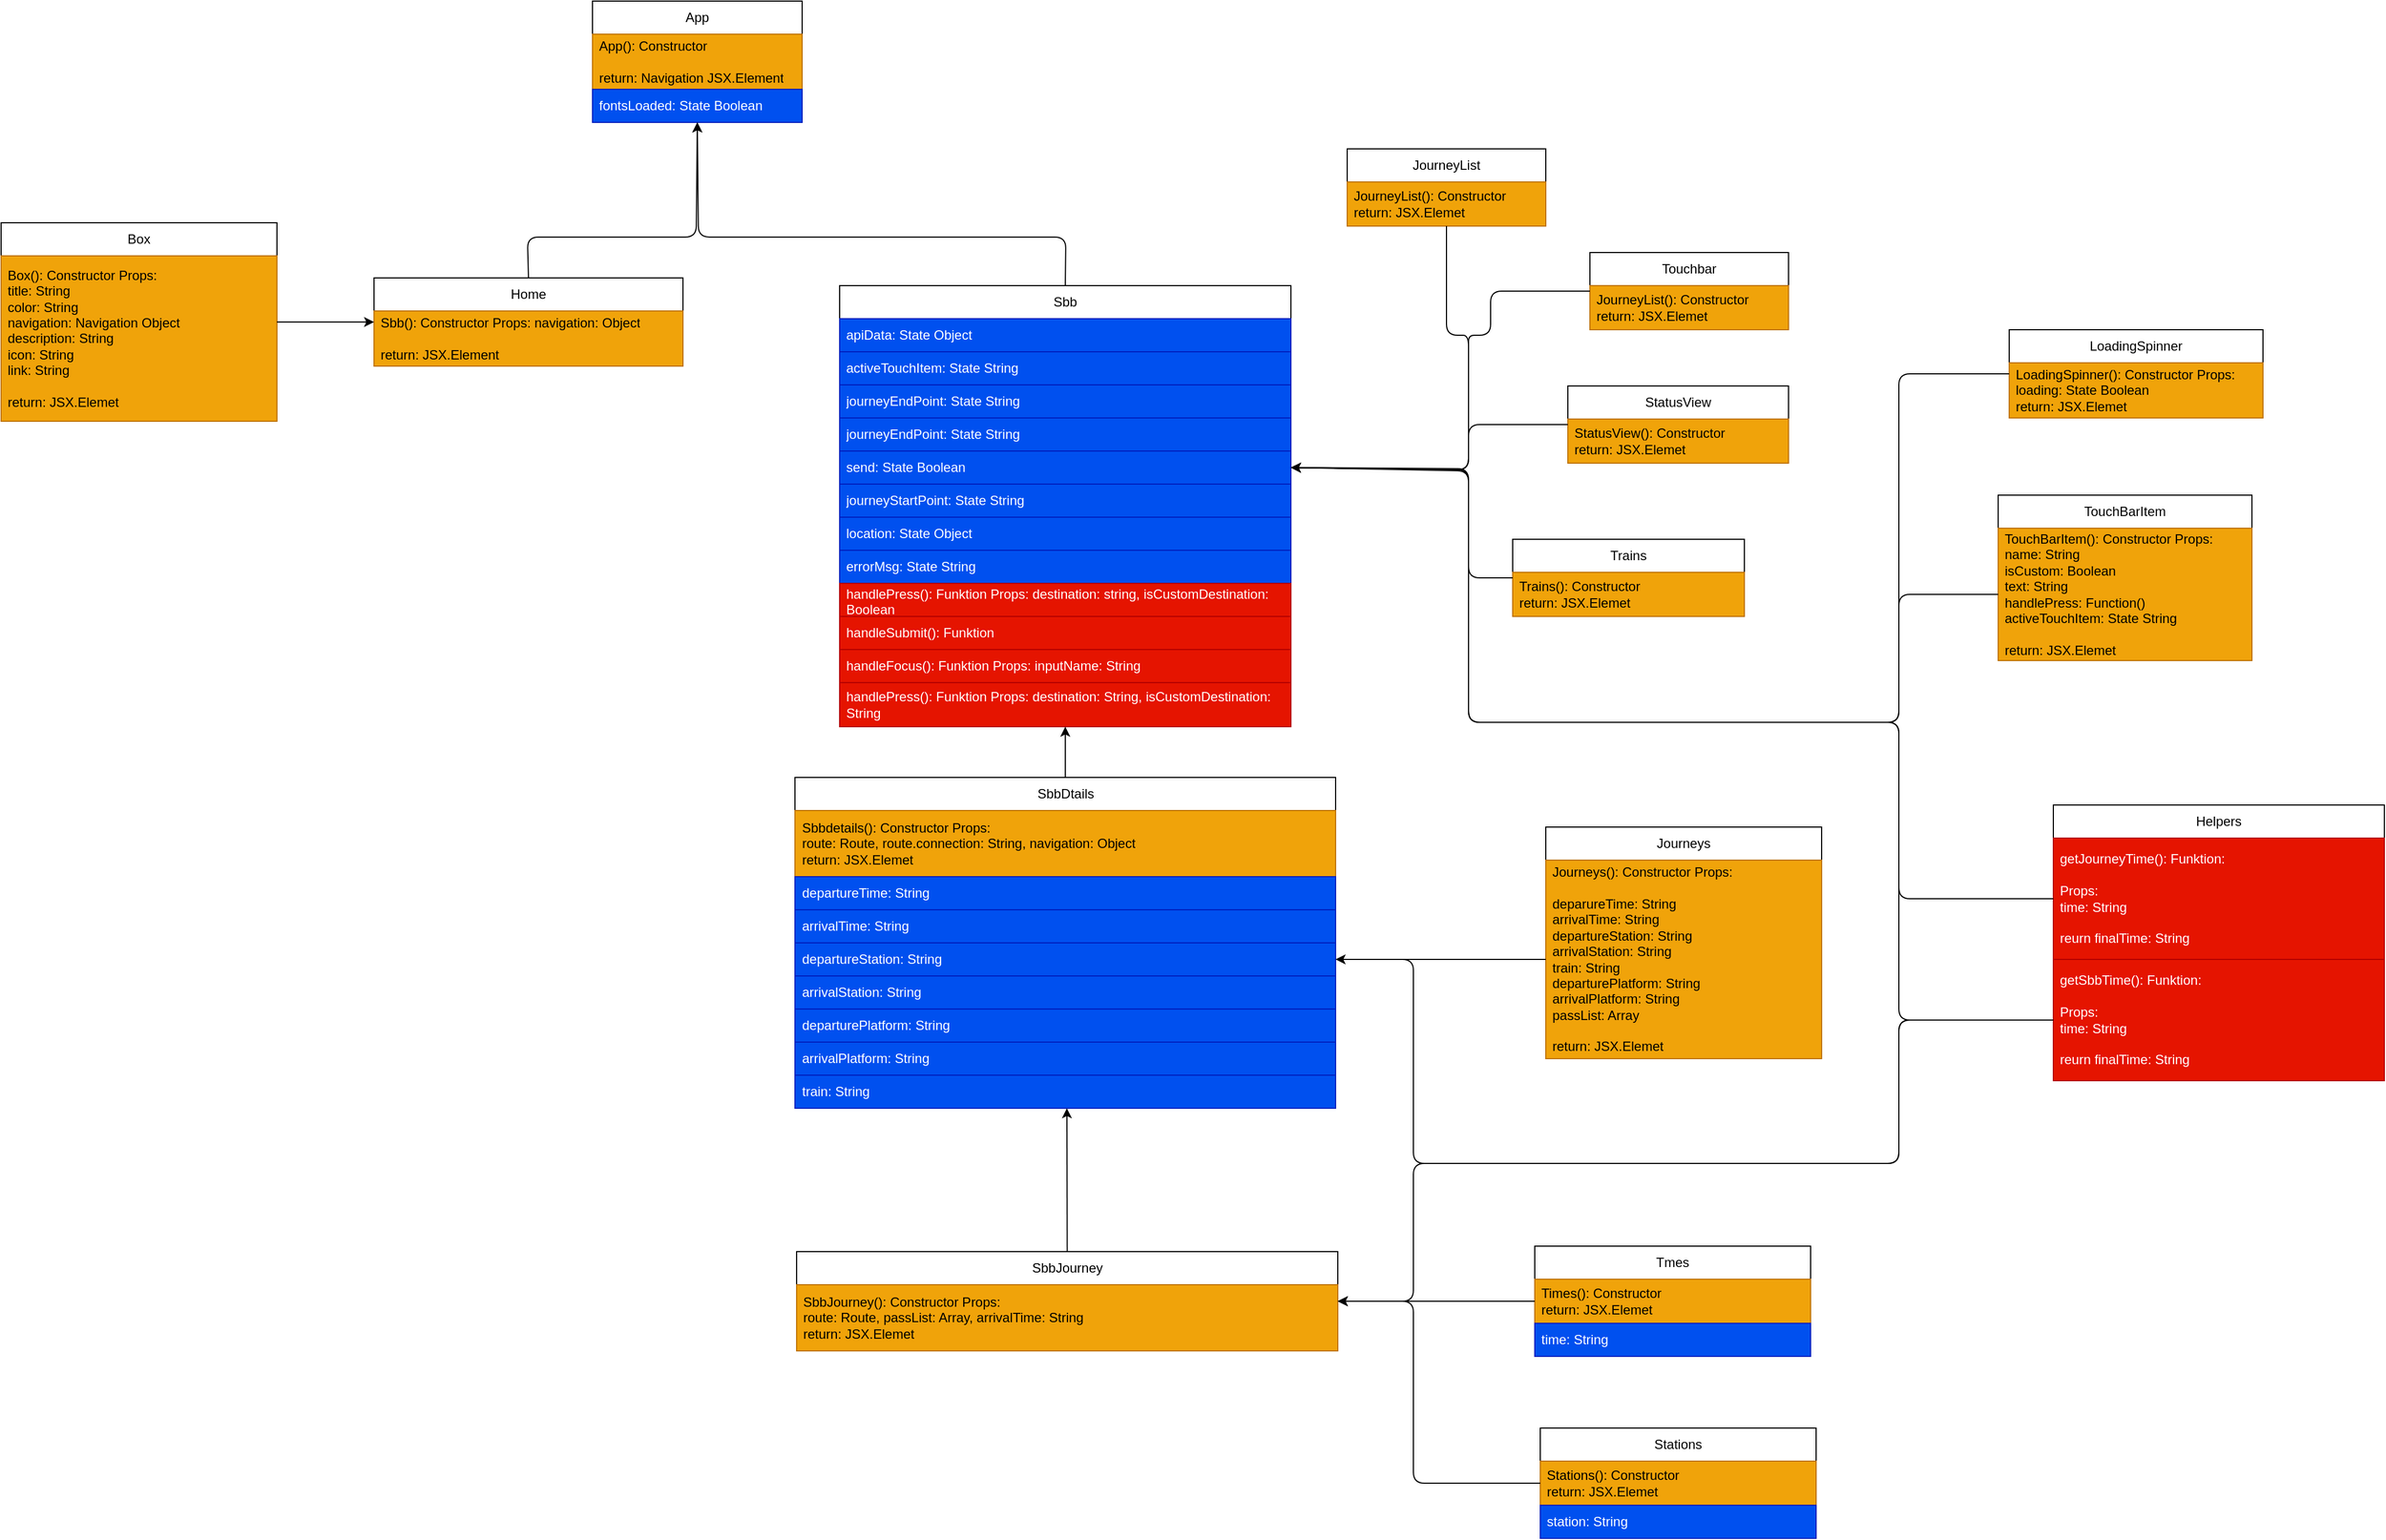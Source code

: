 <mxfile>
    <diagram id="PKPzsPuSvtrFh9qEeBRn" name="Page-1">
        <mxGraphModel dx="2657" dy="1499" grid="0" gridSize="10" guides="1" tooltips="1" connect="1" arrows="1" fold="1" page="0" pageScale="1" pageWidth="827" pageHeight="1169" math="0" shadow="0">
            <root>
                <mxCell id="0"/>
                <mxCell id="1" parent="0"/>
                <mxCell id="2" value="App" style="swimlane;fontStyle=0;childLayout=stackLayout;horizontal=1;startSize=30;horizontalStack=0;resizeParent=1;resizeParentMax=0;resizeLast=0;collapsible=1;marginBottom=0;whiteSpace=wrap;html=1;" parent="1" vertex="1">
                    <mxGeometry x="126" y="-14" width="190" height="110" as="geometry"/>
                </mxCell>
                <mxCell id="90" value="App(): Constructor&lt;br&gt;&lt;br&gt;return: Navigation JSX.Element" style="text;strokeColor=#BD7000;fillColor=#f0a30a;align=left;verticalAlign=middle;spacingLeft=4;spacingRight=4;overflow=hidden;points=[[0,0.5],[1,0.5]];portConstraint=eastwest;rotatable=0;whiteSpace=wrap;html=1;fontColor=#000000;" parent="2" vertex="1">
                    <mxGeometry y="30" width="190" height="50" as="geometry"/>
                </mxCell>
                <mxCell id="91" value="fontsLoaded: State Boolean" style="text;strokeColor=#001DBC;fillColor=#0050ef;align=left;verticalAlign=middle;spacingLeft=4;spacingRight=4;overflow=hidden;points=[[0,0.5],[1,0.5]];portConstraint=eastwest;rotatable=0;whiteSpace=wrap;html=1;fontColor=#ffffff;" parent="2" vertex="1">
                    <mxGeometry y="80" width="190" height="30" as="geometry"/>
                </mxCell>
                <mxCell id="6" value="Home" style="swimlane;fontStyle=0;childLayout=stackLayout;horizontal=1;startSize=30;horizontalStack=0;resizeParent=1;resizeParentMax=0;resizeLast=0;collapsible=1;marginBottom=0;whiteSpace=wrap;html=1;" parent="1" vertex="1">
                    <mxGeometry x="-72" y="237" width="280" height="80" as="geometry"/>
                </mxCell>
                <mxCell id="54" value="Sbb(): Constructor Props: navigation: Object&lt;br&gt;&lt;br&gt;return: JSX.Element" style="text;strokeColor=#BD7000;fillColor=#f0a30a;align=left;verticalAlign=middle;spacingLeft=4;spacingRight=4;overflow=hidden;points=[[0,0.5],[1,0.5]];portConstraint=eastwest;rotatable=0;whiteSpace=wrap;html=1;fontColor=#000000;" parent="6" vertex="1">
                    <mxGeometry y="30" width="280" height="50" as="geometry"/>
                </mxCell>
                <mxCell id="8" value="Sbb" style="swimlane;fontStyle=0;childLayout=stackLayout;horizontal=1;startSize=30;horizontalStack=0;resizeParent=1;resizeParentMax=0;resizeLast=0;collapsible=1;marginBottom=0;whiteSpace=wrap;html=1;" parent="1" vertex="1">
                    <mxGeometry x="350" y="244" width="409" height="400" as="geometry"/>
                </mxCell>
                <mxCell id="35" value="apiData: State Object" style="text;strokeColor=#001DBC;fillColor=#0050ef;align=left;verticalAlign=middle;spacingLeft=4;spacingRight=4;overflow=hidden;points=[[0,0.5],[1,0.5]];portConstraint=eastwest;rotatable=0;whiteSpace=wrap;html=1;fontColor=#ffffff;" parent="8" vertex="1">
                    <mxGeometry y="30" width="409" height="30" as="geometry"/>
                </mxCell>
                <mxCell id="38" value="activeTouchItem: State String" style="text;strokeColor=#001DBC;fillColor=#0050ef;align=left;verticalAlign=middle;spacingLeft=4;spacingRight=4;overflow=hidden;points=[[0,0.5],[1,0.5]];portConstraint=eastwest;rotatable=0;whiteSpace=wrap;html=1;fontColor=#ffffff;" parent="8" vertex="1">
                    <mxGeometry y="60" width="409" height="30" as="geometry"/>
                </mxCell>
                <mxCell id="39" value="journeyEndPoint: State String" style="text;strokeColor=#001DBC;fillColor=#0050ef;align=left;verticalAlign=middle;spacingLeft=4;spacingRight=4;overflow=hidden;points=[[0,0.5],[1,0.5]];portConstraint=eastwest;rotatable=0;whiteSpace=wrap;html=1;fontColor=#ffffff;" parent="8" vertex="1">
                    <mxGeometry y="90" width="409" height="30" as="geometry"/>
                </mxCell>
                <mxCell id="36" value="journeyEndPoint: State String" style="text;strokeColor=#001DBC;fillColor=#0050ef;align=left;verticalAlign=middle;spacingLeft=4;spacingRight=4;overflow=hidden;points=[[0,0.5],[1,0.5]];portConstraint=eastwest;rotatable=0;whiteSpace=wrap;html=1;fontColor=#ffffff;" parent="8" vertex="1">
                    <mxGeometry y="120" width="409" height="30" as="geometry"/>
                </mxCell>
                <mxCell id="37" value="send: State Boolean" style="text;strokeColor=#001DBC;fillColor=#0050ef;align=left;verticalAlign=middle;spacingLeft=4;spacingRight=4;overflow=hidden;points=[[0,0.5],[1,0.5]];portConstraint=eastwest;rotatable=0;whiteSpace=wrap;html=1;fontColor=#ffffff;" parent="8" vertex="1">
                    <mxGeometry y="150" width="409" height="30" as="geometry"/>
                </mxCell>
                <mxCell id="32" value="journeyStartPoint: State String" style="text;strokeColor=#001DBC;fillColor=#0050ef;align=left;verticalAlign=middle;spacingLeft=4;spacingRight=4;overflow=hidden;points=[[0,0.5],[1,0.5]];portConstraint=eastwest;rotatable=0;whiteSpace=wrap;html=1;fontColor=#ffffff;" parent="8" vertex="1">
                    <mxGeometry y="180" width="409" height="30" as="geometry"/>
                </mxCell>
                <mxCell id="40" value="location: State Object" style="text;strokeColor=#001DBC;fillColor=#0050ef;align=left;verticalAlign=middle;spacingLeft=4;spacingRight=4;overflow=hidden;points=[[0,0.5],[1,0.5]];portConstraint=eastwest;rotatable=0;whiteSpace=wrap;html=1;fontColor=#ffffff;" parent="8" vertex="1">
                    <mxGeometry y="210" width="409" height="30" as="geometry"/>
                </mxCell>
                <mxCell id="42" value="errorMsg: State String" style="text;strokeColor=#001DBC;fillColor=#0050ef;align=left;verticalAlign=middle;spacingLeft=4;spacingRight=4;overflow=hidden;points=[[0,0.5],[1,0.5]];portConstraint=eastwest;rotatable=0;whiteSpace=wrap;html=1;fontColor=#ffffff;" parent="8" vertex="1">
                    <mxGeometry y="240" width="409" height="30" as="geometry"/>
                </mxCell>
                <mxCell id="43" value="handlePress(): Funktion Props: destination: string, isCustomDestination: Boolean" style="text;strokeColor=#B20000;fillColor=#e51400;align=left;verticalAlign=middle;spacingLeft=4;spacingRight=4;overflow=hidden;points=[[0,0.5],[1,0.5]];portConstraint=eastwest;rotatable=0;whiteSpace=wrap;html=1;fontColor=#ffffff;" parent="8" vertex="1">
                    <mxGeometry y="270" width="409" height="30" as="geometry"/>
                </mxCell>
                <mxCell id="44" value="handleSubmit(): Funktion" style="text;strokeColor=#B20000;fillColor=#e51400;align=left;verticalAlign=middle;spacingLeft=4;spacingRight=4;overflow=hidden;points=[[0,0.5],[1,0.5]];portConstraint=eastwest;rotatable=0;whiteSpace=wrap;html=1;fontColor=#ffffff;" parent="8" vertex="1">
                    <mxGeometry y="300" width="409" height="30" as="geometry"/>
                </mxCell>
                <mxCell id="92" value="handleFocus(): Funktion Props: inputName: String" style="text;strokeColor=#B20000;fillColor=#e51400;align=left;verticalAlign=middle;spacingLeft=4;spacingRight=4;overflow=hidden;points=[[0,0.5],[1,0.5]];portConstraint=eastwest;rotatable=0;whiteSpace=wrap;html=1;fontColor=#ffffff;" vertex="1" parent="8">
                    <mxGeometry y="330" width="409" height="30" as="geometry"/>
                </mxCell>
                <mxCell id="93" value="handlePress(): Funktion Props: destination: String, isCustomDestination: String" style="text;strokeColor=#B20000;fillColor=#e51400;align=left;verticalAlign=middle;spacingLeft=4;spacingRight=4;overflow=hidden;points=[[0,0.5],[1,0.5]];portConstraint=eastwest;rotatable=0;whiteSpace=wrap;html=1;fontColor=#ffffff;" vertex="1" parent="8">
                    <mxGeometry y="360" width="409" height="40" as="geometry"/>
                </mxCell>
                <mxCell id="9" value="SbbDtails" style="swimlane;fontStyle=0;childLayout=stackLayout;horizontal=1;startSize=30;horizontalStack=0;resizeParent=1;resizeParentMax=0;resizeLast=0;collapsible=1;marginBottom=0;whiteSpace=wrap;html=1;" parent="1" vertex="1">
                    <mxGeometry x="309.5" y="690" width="490" height="300" as="geometry"/>
                </mxCell>
                <mxCell id="45" value="Sbbdetails(): Constructor Props:&lt;br&gt;route: Route, route.connection: String, navigation: Object&lt;br&gt;return: JSX.Elemet" style="text;strokeColor=#BD7000;fillColor=#f0a30a;align=left;verticalAlign=middle;spacingLeft=4;spacingRight=4;overflow=hidden;points=[[0,0.5],[1,0.5]];portConstraint=eastwest;rotatable=0;whiteSpace=wrap;html=1;fontColor=#000000;" parent="9" vertex="1">
                    <mxGeometry y="30" width="490" height="60" as="geometry"/>
                </mxCell>
                <mxCell id="47" value="departureTime: String" style="text;strokeColor=#001DBC;fillColor=#0050ef;align=left;verticalAlign=middle;spacingLeft=4;spacingRight=4;overflow=hidden;points=[[0,0.5],[1,0.5]];portConstraint=eastwest;rotatable=0;whiteSpace=wrap;html=1;fontColor=#ffffff;" parent="9" vertex="1">
                    <mxGeometry y="90" width="490" height="30" as="geometry"/>
                </mxCell>
                <mxCell id="48" value="arrivalTime: String" style="text;strokeColor=#001DBC;fillColor=#0050ef;align=left;verticalAlign=middle;spacingLeft=4;spacingRight=4;overflow=hidden;points=[[0,0.5],[1,0.5]];portConstraint=eastwest;rotatable=0;whiteSpace=wrap;html=1;fontColor=#ffffff;" parent="9" vertex="1">
                    <mxGeometry y="120" width="490" height="30" as="geometry"/>
                </mxCell>
                <mxCell id="49" value="departureStation: String" style="text;strokeColor=#001DBC;fillColor=#0050ef;align=left;verticalAlign=middle;spacingLeft=4;spacingRight=4;overflow=hidden;points=[[0,0.5],[1,0.5]];portConstraint=eastwest;rotatable=0;whiteSpace=wrap;html=1;fontColor=#ffffff;" parent="9" vertex="1">
                    <mxGeometry y="150" width="490" height="30" as="geometry"/>
                </mxCell>
                <mxCell id="50" value="arrivalStation: String" style="text;strokeColor=#001DBC;fillColor=#0050ef;align=left;verticalAlign=middle;spacingLeft=4;spacingRight=4;overflow=hidden;points=[[0,0.5],[1,0.5]];portConstraint=eastwest;rotatable=0;whiteSpace=wrap;html=1;fontColor=#ffffff;" parent="9" vertex="1">
                    <mxGeometry y="180" width="490" height="30" as="geometry"/>
                </mxCell>
                <mxCell id="51" value="departurePlatform: String" style="text;strokeColor=#001DBC;fillColor=#0050ef;align=left;verticalAlign=middle;spacingLeft=4;spacingRight=4;overflow=hidden;points=[[0,0.5],[1,0.5]];portConstraint=eastwest;rotatable=0;whiteSpace=wrap;html=1;fontColor=#ffffff;" parent="9" vertex="1">
                    <mxGeometry y="210" width="490" height="30" as="geometry"/>
                </mxCell>
                <mxCell id="52" value="arrivalPlatform: String" style="text;strokeColor=#001DBC;fillColor=#0050ef;align=left;verticalAlign=middle;spacingLeft=4;spacingRight=4;overflow=hidden;points=[[0,0.5],[1,0.5]];portConstraint=eastwest;rotatable=0;whiteSpace=wrap;html=1;fontColor=#ffffff;" parent="9" vertex="1">
                    <mxGeometry y="240" width="490" height="30" as="geometry"/>
                </mxCell>
                <mxCell id="53" value="train: String" style="text;strokeColor=#001DBC;fillColor=#0050ef;align=left;verticalAlign=middle;spacingLeft=4;spacingRight=4;overflow=hidden;points=[[0,0.5],[1,0.5]];portConstraint=eastwest;rotatable=0;whiteSpace=wrap;html=1;fontColor=#ffffff;" parent="9" vertex="1">
                    <mxGeometry y="270" width="490" height="30" as="geometry"/>
                </mxCell>
                <mxCell id="10" value="SbbJourney" style="swimlane;fontStyle=0;childLayout=stackLayout;horizontal=1;startSize=30;horizontalStack=0;resizeParent=1;resizeParentMax=0;resizeLast=0;collapsible=1;marginBottom=0;whiteSpace=wrap;html=1;" parent="1" vertex="1">
                    <mxGeometry x="311" y="1120" width="490.5" height="90" as="geometry"/>
                </mxCell>
                <mxCell id="59" value="SbbJourney(): Constructor Props: &lt;br&gt;route: Route, passList: Array, arrivalTime: String&lt;br&gt;return: JSX.Elemet" style="text;strokeColor=#BD7000;fillColor=#f0a30a;align=left;verticalAlign=middle;spacingLeft=4;spacingRight=4;overflow=hidden;points=[[0,0.5],[1,0.5]];portConstraint=eastwest;rotatable=0;whiteSpace=wrap;html=1;fontColor=#000000;" parent="10" vertex="1">
                    <mxGeometry y="30" width="490.5" height="60" as="geometry"/>
                </mxCell>
                <mxCell id="12" value="Box" style="swimlane;fontStyle=0;childLayout=stackLayout;horizontal=1;startSize=30;horizontalStack=0;resizeParent=1;resizeParentMax=0;resizeLast=0;collapsible=1;marginBottom=0;whiteSpace=wrap;html=1;" parent="1" vertex="1">
                    <mxGeometry x="-410" y="187" width="250" height="180" as="geometry"/>
                </mxCell>
                <mxCell id="75" value="Box(): Constructor Props:&lt;br&gt;title: String&lt;br&gt;color: String&lt;br&gt;navigation: Navigation Object&lt;br&gt;description: String&lt;br&gt;icon: String&lt;br&gt;link: String&lt;br&gt;&lt;br&gt;return: JSX.Elemet" style="text;strokeColor=#BD7000;fillColor=#f0a30a;align=left;verticalAlign=middle;spacingLeft=4;spacingRight=4;overflow=hidden;points=[[0,0.5],[1,0.5]];portConstraint=eastwest;rotatable=0;whiteSpace=wrap;html=1;fontColor=#000000;" parent="12" vertex="1">
                    <mxGeometry y="30" width="250" height="150" as="geometry"/>
                </mxCell>
                <mxCell id="13" value="Touchbar" style="swimlane;fontStyle=0;childLayout=stackLayout;horizontal=1;startSize=30;horizontalStack=0;resizeParent=1;resizeParentMax=0;resizeLast=0;collapsible=1;marginBottom=0;whiteSpace=wrap;html=1;" parent="1" vertex="1">
                    <mxGeometry x="1030" y="214" width="180" height="70" as="geometry"/>
                </mxCell>
                <mxCell id="56" value="JourneyList(): Constructor&lt;br&gt;return: JSX.Elemet" style="text;strokeColor=#BD7000;fillColor=#f0a30a;align=left;verticalAlign=middle;spacingLeft=4;spacingRight=4;overflow=hidden;points=[[0,0.5],[1,0.5]];portConstraint=eastwest;rotatable=0;whiteSpace=wrap;html=1;fontColor=#000000;" parent="13" vertex="1">
                    <mxGeometry y="30" width="180" height="40" as="geometry"/>
                </mxCell>
                <mxCell id="14" value="StatusView" style="swimlane;fontStyle=0;childLayout=stackLayout;horizontal=1;startSize=30;horizontalStack=0;resizeParent=1;resizeParentMax=0;resizeLast=0;collapsible=1;marginBottom=0;whiteSpace=wrap;html=1;" parent="1" vertex="1">
                    <mxGeometry x="1010" y="335" width="200" height="70" as="geometry"/>
                </mxCell>
                <mxCell id="57" value="StatusView(): Constructor&lt;br&gt;return: JSX.Elemet" style="text;strokeColor=#BD7000;fillColor=#f0a30a;align=left;verticalAlign=middle;spacingLeft=4;spacingRight=4;overflow=hidden;points=[[0,0.5],[1,0.5]];portConstraint=eastwest;rotatable=0;whiteSpace=wrap;html=1;fontColor=#000000;" parent="14" vertex="1">
                    <mxGeometry y="30" width="200" height="40" as="geometry"/>
                </mxCell>
                <mxCell id="15" value="Trains" style="swimlane;fontStyle=0;childLayout=stackLayout;horizontal=1;startSize=30;horizontalStack=0;resizeParent=1;resizeParentMax=0;resizeLast=0;collapsible=1;marginBottom=0;whiteSpace=wrap;html=1;" parent="1" vertex="1">
                    <mxGeometry x="960" y="474" width="210" height="70" as="geometry"/>
                </mxCell>
                <mxCell id="58" value="Trains(): Constructor&lt;br&gt;return: JSX.Elemet" style="text;strokeColor=#BD7000;fillColor=#f0a30a;align=left;verticalAlign=middle;spacingLeft=4;spacingRight=4;overflow=hidden;points=[[0,0.5],[1,0.5]];portConstraint=eastwest;rotatable=0;whiteSpace=wrap;html=1;fontColor=#000000;" parent="15" vertex="1">
                    <mxGeometry y="30" width="210" height="40" as="geometry"/>
                </mxCell>
                <mxCell id="16" value="JourneyList" style="swimlane;fontStyle=0;childLayout=stackLayout;horizontal=1;startSize=30;horizontalStack=0;resizeParent=1;resizeParentMax=0;resizeLast=0;collapsible=1;marginBottom=0;whiteSpace=wrap;html=1;" parent="1" vertex="1">
                    <mxGeometry x="810" y="120" width="180" height="70" as="geometry"/>
                </mxCell>
                <mxCell id="55" value="JourneyList(): Constructor&lt;br&gt;return: JSX.Elemet" style="text;strokeColor=#BD7000;fillColor=#f0a30a;align=left;verticalAlign=middle;spacingLeft=4;spacingRight=4;overflow=hidden;points=[[0,0.5],[1,0.5]];portConstraint=eastwest;rotatable=0;whiteSpace=wrap;html=1;fontColor=#000000;" parent="16" vertex="1">
                    <mxGeometry y="30" width="180" height="40" as="geometry"/>
                </mxCell>
                <mxCell id="17" value="" style="endArrow=classic;html=1;entryX=0.5;entryY=1;entryDx=0;entryDy=0;exitX=0.5;exitY=0;exitDx=0;exitDy=0;" parent="1" source="6" target="2" edge="1">
                    <mxGeometry width="50" height="50" relative="1" as="geometry">
                        <mxPoint x="257" y="454" as="sourcePoint"/>
                        <mxPoint x="307" y="404" as="targetPoint"/>
                        <Array as="points">
                            <mxPoint x="67" y="200"/>
                            <mxPoint x="220" y="200"/>
                        </Array>
                    </mxGeometry>
                </mxCell>
                <mxCell id="18" value="" style="endArrow=classic;html=1;entryX=0.5;entryY=1;entryDx=0;entryDy=0;exitX=0.5;exitY=0;exitDx=0;exitDy=0;" parent="1" source="8" target="2" edge="1">
                    <mxGeometry width="50" height="50" relative="1" as="geometry">
                        <mxPoint x="77" y="257" as="sourcePoint"/>
                        <mxPoint x="232" y="167" as="targetPoint"/>
                        <Array as="points">
                            <mxPoint x="555" y="200"/>
                            <mxPoint x="381" y="200"/>
                            <mxPoint x="222" y="200"/>
                        </Array>
                    </mxGeometry>
                </mxCell>
                <mxCell id="19" value="" style="endArrow=classic;html=1;entryX=0;entryY=0.5;entryDx=0;entryDy=0;exitX=1;exitY=0.5;exitDx=0;exitDy=0;" parent="1" source="12" target="6" edge="1">
                    <mxGeometry width="50" height="50" relative="1" as="geometry">
                        <mxPoint x="390" y="540" as="sourcePoint"/>
                        <mxPoint x="440" y="490" as="targetPoint"/>
                    </mxGeometry>
                </mxCell>
                <mxCell id="20" value="" style="endArrow=classic;html=1;entryX=1;entryY=0.5;entryDx=0;entryDy=0;exitX=0;exitY=0.5;exitDx=0;exitDy=0;" parent="1" source="14" target="37" edge="1">
                    <mxGeometry width="50" height="50" relative="1" as="geometry">
                        <mxPoint x="820" y="700" as="sourcePoint"/>
                        <mxPoint x="759" y="441" as="targetPoint"/>
                        <Array as="points">
                            <mxPoint x="920" y="370"/>
                            <mxPoint x="920" y="411"/>
                        </Array>
                    </mxGeometry>
                </mxCell>
                <mxCell id="23" value="" style="endArrow=classic;html=1;entryX=1;entryY=0.5;entryDx=0;entryDy=0;exitX=0.5;exitY=1;exitDx=0;exitDy=0;" parent="1" source="16" target="37" edge="1">
                    <mxGeometry width="50" height="50" relative="1" as="geometry">
                        <mxPoint x="1020" y="379" as="sourcePoint"/>
                        <mxPoint x="759" y="441" as="targetPoint"/>
                        <Array as="points">
                            <mxPoint x="900" y="289"/>
                            <mxPoint x="920" y="289"/>
                            <mxPoint x="920" y="339"/>
                            <mxPoint x="920" y="369"/>
                            <mxPoint x="920" y="411"/>
                        </Array>
                    </mxGeometry>
                </mxCell>
                <mxCell id="24" value="" style="endArrow=classic;html=1;exitX=0;exitY=0.5;exitDx=0;exitDy=0;entryX=1;entryY=0.5;entryDx=0;entryDy=0;" parent="1" source="15" target="37" edge="1">
                    <mxGeometry width="50" height="50" relative="1" as="geometry">
                        <mxPoint x="1020" y="390" as="sourcePoint"/>
                        <mxPoint x="759" y="441" as="targetPoint"/>
                        <Array as="points">
                            <mxPoint x="920" y="509"/>
                            <mxPoint x="920" y="411"/>
                        </Array>
                    </mxGeometry>
                </mxCell>
                <mxCell id="25" value="" style="endArrow=classic;html=1;exitX=0;exitY=0.5;exitDx=0;exitDy=0;entryX=1;entryY=0.5;entryDx=0;entryDy=0;" parent="1" source="13" target="37" edge="1">
                    <mxGeometry width="50" height="50" relative="1" as="geometry">
                        <mxPoint x="860" y="510" as="sourcePoint"/>
                        <mxPoint x="759" y="441" as="targetPoint"/>
                        <Array as="points">
                            <mxPoint x="940" y="249"/>
                            <mxPoint x="940" y="289"/>
                            <mxPoint x="920" y="289"/>
                            <mxPoint x="920" y="300"/>
                            <mxPoint x="920" y="411"/>
                        </Array>
                    </mxGeometry>
                </mxCell>
                <mxCell id="62" value="Journeys" style="swimlane;fontStyle=0;childLayout=stackLayout;horizontal=1;startSize=30;horizontalStack=0;resizeParent=1;resizeParentMax=0;resizeLast=0;collapsible=1;marginBottom=0;whiteSpace=wrap;html=1;" parent="1" vertex="1">
                    <mxGeometry x="990" y="735" width="250" height="210" as="geometry"/>
                </mxCell>
                <mxCell id="63" value="Journeys(): Constructor Props:&lt;br&gt;&lt;br&gt;deparureTime: String&lt;br style=&quot;&quot;&gt;arrivalTime: String&lt;br style=&quot;&quot;&gt;departureStation: String&lt;br style=&quot;&quot;&gt;arrivalStation: String&lt;br style=&quot;&quot;&gt;train: String&lt;br style=&quot;&quot;&gt;departurePlatform: String&lt;br style=&quot;&quot;&gt;arrivalPlatform: String&lt;br style=&quot;&quot;&gt;passList: Array&lt;br style=&quot;color: rgb(255, 255, 255);&quot;&gt;&lt;br&gt;return: JSX.Elemet" style="text;strokeColor=#BD7000;fillColor=#f0a30a;align=left;verticalAlign=middle;spacingLeft=4;spacingRight=4;overflow=hidden;points=[[0,0.5],[1,0.5]];portConstraint=eastwest;rotatable=0;whiteSpace=wrap;html=1;fontColor=#000000;" parent="62" vertex="1">
                    <mxGeometry y="30" width="250" height="180" as="geometry"/>
                </mxCell>
                <mxCell id="65" value="Tmes" style="swimlane;fontStyle=0;childLayout=stackLayout;horizontal=1;startSize=30;horizontalStack=0;resizeParent=1;resizeParentMax=0;resizeLast=0;collapsible=1;marginBottom=0;whiteSpace=wrap;html=1;" parent="1" vertex="1">
                    <mxGeometry x="980" y="1115" width="250" height="100" as="geometry"/>
                </mxCell>
                <mxCell id="66" value="Times(): Constructor&lt;br&gt;return: JSX.Elemet" style="text;strokeColor=#BD7000;fillColor=#f0a30a;align=left;verticalAlign=middle;spacingLeft=4;spacingRight=4;overflow=hidden;points=[[0,0.5],[1,0.5]];portConstraint=eastwest;rotatable=0;whiteSpace=wrap;html=1;fontColor=#000000;" parent="65" vertex="1">
                    <mxGeometry y="30" width="250" height="40" as="geometry"/>
                </mxCell>
                <mxCell id="67" value="time: String" style="text;strokeColor=#001DBC;fillColor=#0050ef;align=left;verticalAlign=middle;spacingLeft=4;spacingRight=4;overflow=hidden;points=[[0,0.5],[1,0.5]];portConstraint=eastwest;rotatable=0;whiteSpace=wrap;html=1;fontColor=#ffffff;" parent="65" vertex="1">
                    <mxGeometry y="70" width="250" height="30" as="geometry"/>
                </mxCell>
                <mxCell id="68" value="Stations" style="swimlane;fontStyle=0;childLayout=stackLayout;horizontal=1;startSize=30;horizontalStack=0;resizeParent=1;resizeParentMax=0;resizeLast=0;collapsible=1;marginBottom=0;whiteSpace=wrap;html=1;" parent="1" vertex="1">
                    <mxGeometry x="985" y="1280" width="250" height="100" as="geometry"/>
                </mxCell>
                <mxCell id="69" value="Stations(): Constructor&lt;br&gt;return: JSX.Elemet" style="text;strokeColor=#BD7000;fillColor=#f0a30a;align=left;verticalAlign=middle;spacingLeft=4;spacingRight=4;overflow=hidden;points=[[0,0.5],[1,0.5]];portConstraint=eastwest;rotatable=0;whiteSpace=wrap;html=1;fontColor=#000000;" parent="68" vertex="1">
                    <mxGeometry y="30" width="250" height="40" as="geometry"/>
                </mxCell>
                <mxCell id="70" value="station: String" style="text;strokeColor=#001DBC;fillColor=#0050ef;align=left;verticalAlign=middle;spacingLeft=4;spacingRight=4;overflow=hidden;points=[[0,0.5],[1,0.5]];portConstraint=eastwest;rotatable=0;whiteSpace=wrap;html=1;fontColor=#ffffff;" parent="68" vertex="1">
                    <mxGeometry y="70" width="250" height="30" as="geometry"/>
                </mxCell>
                <mxCell id="71" value="LoadingSpinner" style="swimlane;fontStyle=0;childLayout=stackLayout;horizontal=1;startSize=30;horizontalStack=0;resizeParent=1;resizeParentMax=0;resizeLast=0;collapsible=1;marginBottom=0;whiteSpace=wrap;html=1;" parent="1" vertex="1">
                    <mxGeometry x="1410" y="284" width="230" height="80" as="geometry"/>
                </mxCell>
                <mxCell id="72" value="LoadingSpinner(): Constructor Props:&lt;br&gt;loading: State Boolean&lt;br&gt;return: JSX.Elemet" style="text;strokeColor=#BD7000;fillColor=#f0a30a;align=left;verticalAlign=middle;spacingLeft=4;spacingRight=4;overflow=hidden;points=[[0,0.5],[1,0.5]];portConstraint=eastwest;rotatable=0;whiteSpace=wrap;html=1;fontColor=#000000;" parent="71" vertex="1">
                    <mxGeometry y="30" width="230" height="50" as="geometry"/>
                </mxCell>
                <mxCell id="73" value="TouchBarItem" style="swimlane;fontStyle=0;childLayout=stackLayout;horizontal=1;startSize=30;horizontalStack=0;resizeParent=1;resizeParentMax=0;resizeLast=0;collapsible=1;marginBottom=0;whiteSpace=wrap;html=1;" parent="1" vertex="1">
                    <mxGeometry x="1400" y="434" width="230" height="150" as="geometry"/>
                </mxCell>
                <mxCell id="74" value="TouchBarItem(): Constructor Props:&lt;br&gt;name: String&lt;br&gt;isCustom: Boolean&lt;br&gt;text: String&lt;br&gt;handlePress: Function()&lt;br&gt;activeTouchItem: State String&lt;br&gt;&lt;br&gt;return: JSX.Elemet" style="text;strokeColor=#BD7000;fillColor=#f0a30a;align=left;verticalAlign=middle;spacingLeft=4;spacingRight=4;overflow=hidden;points=[[0,0.5],[1,0.5]];portConstraint=eastwest;rotatable=0;whiteSpace=wrap;html=1;fontColor=#000000;" parent="73" vertex="1">
                    <mxGeometry y="30" width="230" height="120" as="geometry"/>
                </mxCell>
                <mxCell id="64" value="Helpers" style="swimlane;fontStyle=0;childLayout=stackLayout;horizontal=1;startSize=30;horizontalStack=0;resizeParent=1;resizeParentMax=0;resizeLast=0;collapsible=1;marginBottom=0;whiteSpace=wrap;html=1;" parent="1" vertex="1">
                    <mxGeometry x="1450" y="715" width="300" height="250" as="geometry"/>
                </mxCell>
                <mxCell id="77" value="getJourneyTime(): Funktion:&lt;br&gt;&lt;br&gt;Props:&lt;br&gt;time: String&lt;br&gt;&lt;br&gt;reurn finalTime: String" style="text;strokeColor=#B20000;fillColor=#e51400;align=left;verticalAlign=middle;spacingLeft=4;spacingRight=4;overflow=hidden;points=[[0,0.5],[1,0.5]];portConstraint=eastwest;rotatable=0;whiteSpace=wrap;html=1;fontColor=#ffffff;" parent="64" vertex="1">
                    <mxGeometry y="30" width="300" height="110" as="geometry"/>
                </mxCell>
                <mxCell id="76" value="getSbbTime(): Funktion:&lt;br&gt;&lt;br&gt;Props: &lt;br&gt;time: String &lt;br&gt;&lt;br&gt;reurn finalTime: String" style="text;strokeColor=#B20000;fillColor=#e51400;align=left;verticalAlign=middle;spacingLeft=4;spacingRight=4;overflow=hidden;points=[[0,0.5],[1,0.5]];portConstraint=eastwest;rotatable=0;whiteSpace=wrap;html=1;fontColor=#ffffff;" parent="64" vertex="1">
                    <mxGeometry y="140" width="300" height="110" as="geometry"/>
                </mxCell>
                <mxCell id="78" value="" style="endArrow=classic;html=1;fontColor=#000000;entryX=1;entryY=0.5;entryDx=0;entryDy=0;exitX=0;exitY=0.5;exitDx=0;exitDy=0;" parent="1" source="77" target="37" edge="1">
                    <mxGeometry width="50" height="50" relative="1" as="geometry">
                        <mxPoint x="1190" y="950" as="sourcePoint"/>
                        <mxPoint x="780" y="430" as="targetPoint"/>
                        <Array as="points">
                            <mxPoint x="1310" y="800"/>
                            <mxPoint x="1310" y="640"/>
                            <mxPoint x="920" y="640"/>
                            <mxPoint x="920" y="510"/>
                            <mxPoint x="920" y="410"/>
                        </Array>
                    </mxGeometry>
                </mxCell>
                <mxCell id="79" value="" style="endArrow=classic;html=1;fontColor=#000000;exitX=0;exitY=0.5;exitDx=0;exitDy=0;entryX=1;entryY=0.5;entryDx=0;entryDy=0;" parent="1" source="76" target="37" edge="1">
                    <mxGeometry width="50" height="50" relative="1" as="geometry">
                        <mxPoint x="1390" y="850" as="sourcePoint"/>
                        <mxPoint x="760" y="380" as="targetPoint"/>
                        <Array as="points">
                            <mxPoint x="1310" y="910"/>
                            <mxPoint x="1310" y="790"/>
                            <mxPoint x="1310" y="640"/>
                            <mxPoint x="920" y="640"/>
                            <mxPoint x="920" y="412"/>
                        </Array>
                    </mxGeometry>
                </mxCell>
                <mxCell id="80" value="" style="endArrow=classic;html=1;fontColor=#000000;entryX=1;entryY=0.5;entryDx=0;entryDy=0;exitX=0;exitY=0.5;exitDx=0;exitDy=0;" parent="1" source="76" target="49" edge="1">
                    <mxGeometry width="50" height="50" relative="1" as="geometry">
                        <mxPoint x="1110" y="990" as="sourcePoint"/>
                        <mxPoint x="1160" y="940" as="targetPoint"/>
                        <Array as="points">
                            <mxPoint x="1310" y="910"/>
                            <mxPoint x="1310" y="1040"/>
                            <mxPoint x="870" y="1040"/>
                            <mxPoint x="870" y="855"/>
                        </Array>
                    </mxGeometry>
                </mxCell>
                <mxCell id="81" value="" style="endArrow=classic;html=1;fontColor=#000000;entryX=1;entryY=0.5;entryDx=0;entryDy=0;exitX=0;exitY=0.5;exitDx=0;exitDy=0;" parent="1" source="76" target="10" edge="1">
                    <mxGeometry width="50" height="50" relative="1" as="geometry">
                        <mxPoint x="1160" y="1050" as="sourcePoint"/>
                        <mxPoint x="1210" y="1000" as="targetPoint"/>
                        <Array as="points">
                            <mxPoint x="1310" y="910"/>
                            <mxPoint x="1310" y="1040"/>
                            <mxPoint x="870" y="1040"/>
                            <mxPoint x="870" y="1165"/>
                        </Array>
                    </mxGeometry>
                </mxCell>
                <mxCell id="83" value="" style="endArrow=none;html=1;fontColor=#000000;entryX=0;entryY=0.5;entryDx=0;entryDy=0;" parent="1" target="71" edge="1">
                    <mxGeometry width="50" height="50" relative="1" as="geometry">
                        <mxPoint x="1160" y="640" as="sourcePoint"/>
                        <mxPoint x="910" y="810" as="targetPoint"/>
                        <Array as="points">
                            <mxPoint x="1310" y="640"/>
                            <mxPoint x="1310" y="324"/>
                        </Array>
                    </mxGeometry>
                </mxCell>
                <mxCell id="84" value="" style="endArrow=none;html=1;fontColor=#000000;entryX=0;entryY=0.5;entryDx=0;entryDy=0;" parent="1" target="74" edge="1">
                    <mxGeometry width="50" height="50" relative="1" as="geometry">
                        <mxPoint x="1160" y="640" as="sourcePoint"/>
                        <mxPoint x="1180" y="650" as="targetPoint"/>
                        <Array as="points">
                            <mxPoint x="1310" y="640"/>
                            <mxPoint x="1310" y="524"/>
                        </Array>
                    </mxGeometry>
                </mxCell>
                <mxCell id="85" value="" style="endArrow=none;html=1;fontColor=#000000;entryX=0;entryY=0.5;entryDx=0;entryDy=0;" parent="1" target="63" edge="1">
                    <mxGeometry width="50" height="50" relative="1" as="geometry">
                        <mxPoint x="820" y="855" as="sourcePoint"/>
                        <mxPoint x="840" y="960" as="targetPoint"/>
                    </mxGeometry>
                </mxCell>
                <mxCell id="86" value="" style="endArrow=classic;html=1;fontColor=#000000;entryX=1;entryY=0.5;entryDx=0;entryDy=0;exitX=0;exitY=0.5;exitDx=0;exitDy=0;" parent="1" source="65" target="10" edge="1">
                    <mxGeometry width="50" height="50" relative="1" as="geometry">
                        <mxPoint x="740" y="1230" as="sourcePoint"/>
                        <mxPoint x="790" y="1180" as="targetPoint"/>
                    </mxGeometry>
                </mxCell>
                <mxCell id="87" value="" style="endArrow=classic;html=1;fontColor=#000000;entryX=1;entryY=0.5;entryDx=0;entryDy=0;exitX=0;exitY=0.5;exitDx=0;exitDy=0;" parent="1" source="69" target="10" edge="1">
                    <mxGeometry width="50" height="50" relative="1" as="geometry">
                        <mxPoint x="990.5" y="1215" as="sourcePoint"/>
                        <mxPoint x="810" y="1215" as="targetPoint"/>
                        <Array as="points">
                            <mxPoint x="870" y="1330"/>
                            <mxPoint x="870" y="1165"/>
                        </Array>
                    </mxGeometry>
                </mxCell>
                <mxCell id="88" value="" style="endArrow=classic;html=1;fontColor=#000000;entryX=0.5;entryY=1;entryDx=0;entryDy=0;exitX=0.5;exitY=0;exitDx=0;exitDy=0;" parent="1" source="9" target="8" edge="1">
                    <mxGeometry width="50" height="50" relative="1" as="geometry">
                        <mxPoint x="480" y="510" as="sourcePoint"/>
                        <mxPoint x="530" y="460" as="targetPoint"/>
                    </mxGeometry>
                </mxCell>
                <mxCell id="89" value="" style="endArrow=classic;html=1;fontColor=#000000;exitX=0.5;exitY=0;exitDx=0;exitDy=0;entryX=0.503;entryY=1.002;entryDx=0;entryDy=0;entryPerimeter=0;" parent="1" source="10" target="53" edge="1">
                    <mxGeometry width="50" height="50" relative="1" as="geometry">
                        <mxPoint x="564.5" y="700" as="sourcePoint"/>
                        <mxPoint x="554" y="980" as="targetPoint"/>
                    </mxGeometry>
                </mxCell>
            </root>
        </mxGraphModel>
    </diagram>
</mxfile>